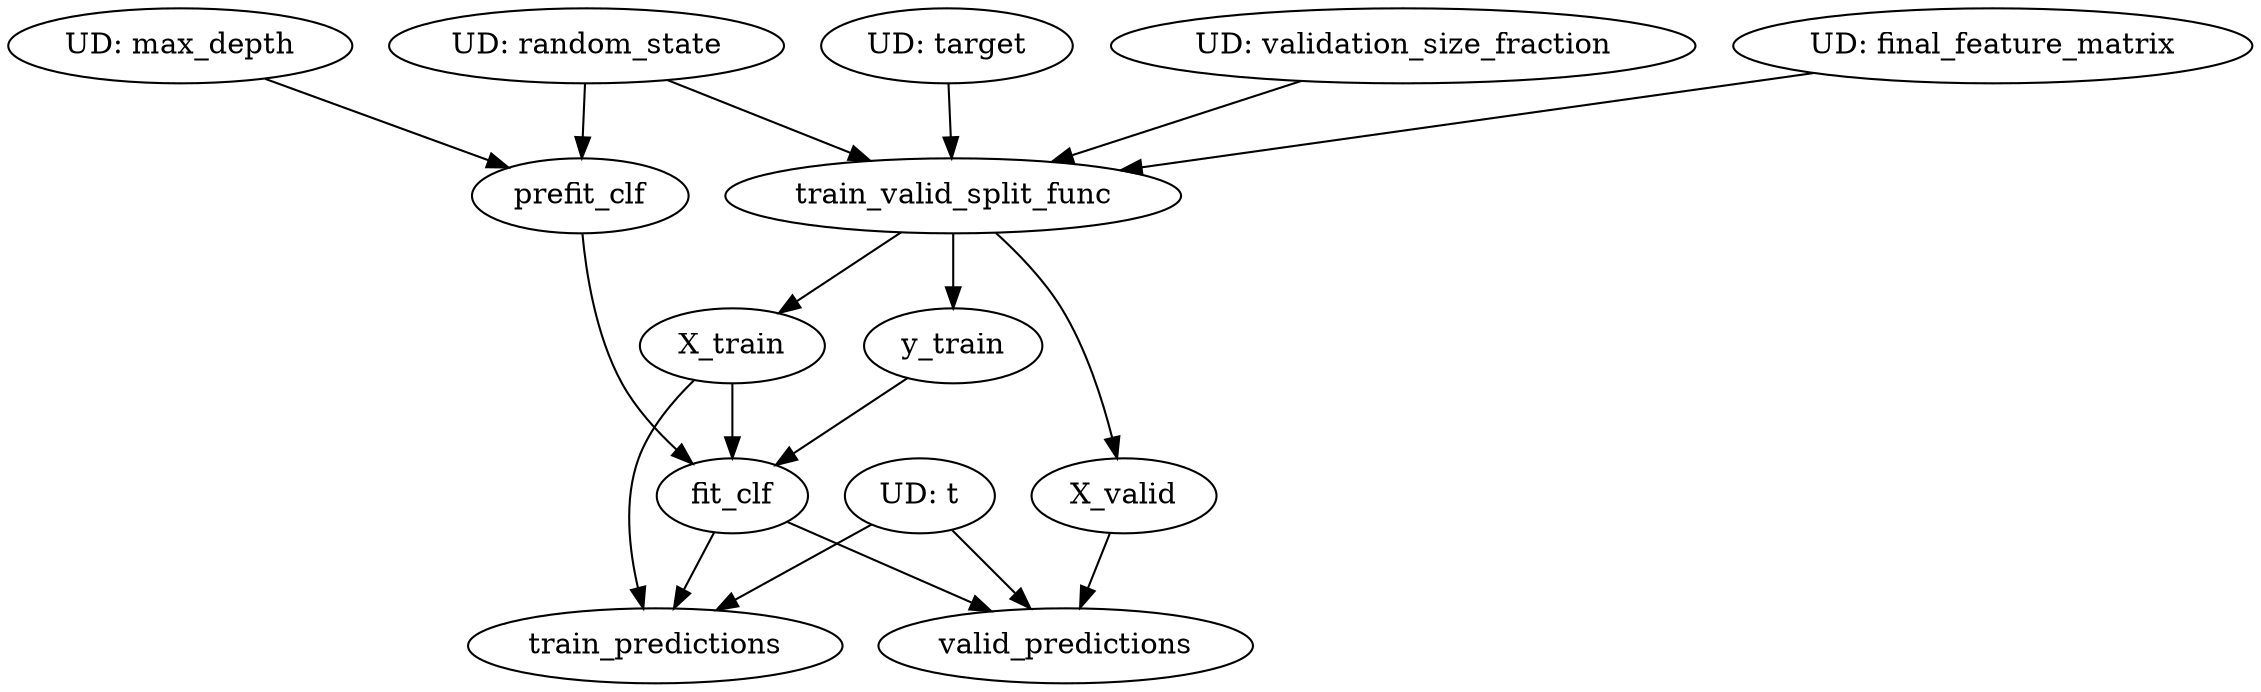// Dependency Graph
digraph {
	target [label=target]
	y_train [label=y_train]
	train_predictions [label=train_predictions]
	valid_predictions [label=valid_predictions]
	fit_clf [label=fit_clf]
	max_depth [label=max_depth]
	X_valid [label=X_valid]
	train_valid_split_func [label=train_valid_split_func]
	validation_size_fraction [label=validation_size_fraction]
	prefit_clf [label=prefit_clf]
	random_state [label=random_state]
	t [label=t]
	X_train [label=X_train]
	final_feature_matrix [label=final_feature_matrix]
	target [label="UD: target"]
	max_depth [label="UD: max_depth"]
	validation_size_fraction [label="UD: validation_size_fraction"]
	random_state [label="UD: random_state"]
	t [label="UD: t"]
	final_feature_matrix [label="UD: final_feature_matrix"]
	train_valid_split_func -> y_train
	fit_clf -> train_predictions
	X_train -> train_predictions
	t -> train_predictions
	fit_clf -> valid_predictions
	X_valid -> valid_predictions
	t -> valid_predictions
	prefit_clf -> fit_clf
	X_train -> fit_clf
	y_train -> fit_clf
	train_valid_split_func -> X_valid
	final_feature_matrix -> train_valid_split_func
	target -> train_valid_split_func
	validation_size_fraction -> train_valid_split_func
	random_state -> train_valid_split_func
	random_state -> prefit_clf
	max_depth -> prefit_clf
	train_valid_split_func -> X_train
}
